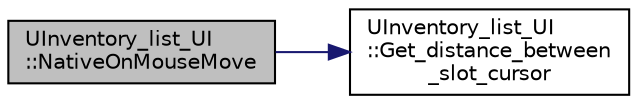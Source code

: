 digraph "UInventory_list_UI::NativeOnMouseMove"
{
 // LATEX_PDF_SIZE
  edge [fontname="Helvetica",fontsize="10",labelfontname="Helvetica",labelfontsize="10"];
  node [fontname="Helvetica",fontsize="10",shape=record];
  rankdir="LR";
  Node1 [label="UInventory_list_UI\l::NativeOnMouseMove",height=0.2,width=0.4,color="black", fillcolor="grey75", style="filled", fontcolor="black",tooltip="마우스 움직일 시 선택 이미지 값에 따라 숨김"];
  Node1 -> Node2 [color="midnightblue",fontsize="10",style="solid",fontname="Helvetica"];
  Node2 [label="UInventory_list_UI\l::Get_distance_between\l_slot_cursor",height=0.2,width=0.4,color="black", fillcolor="white", style="filled",URL="$class_u_inventory__list___u_i.html#aed59328c6c48e7554223cc66842d4154",tooltip="슬롯과 마우스간 뷰포트 기준 거리값을 구함"];
}
